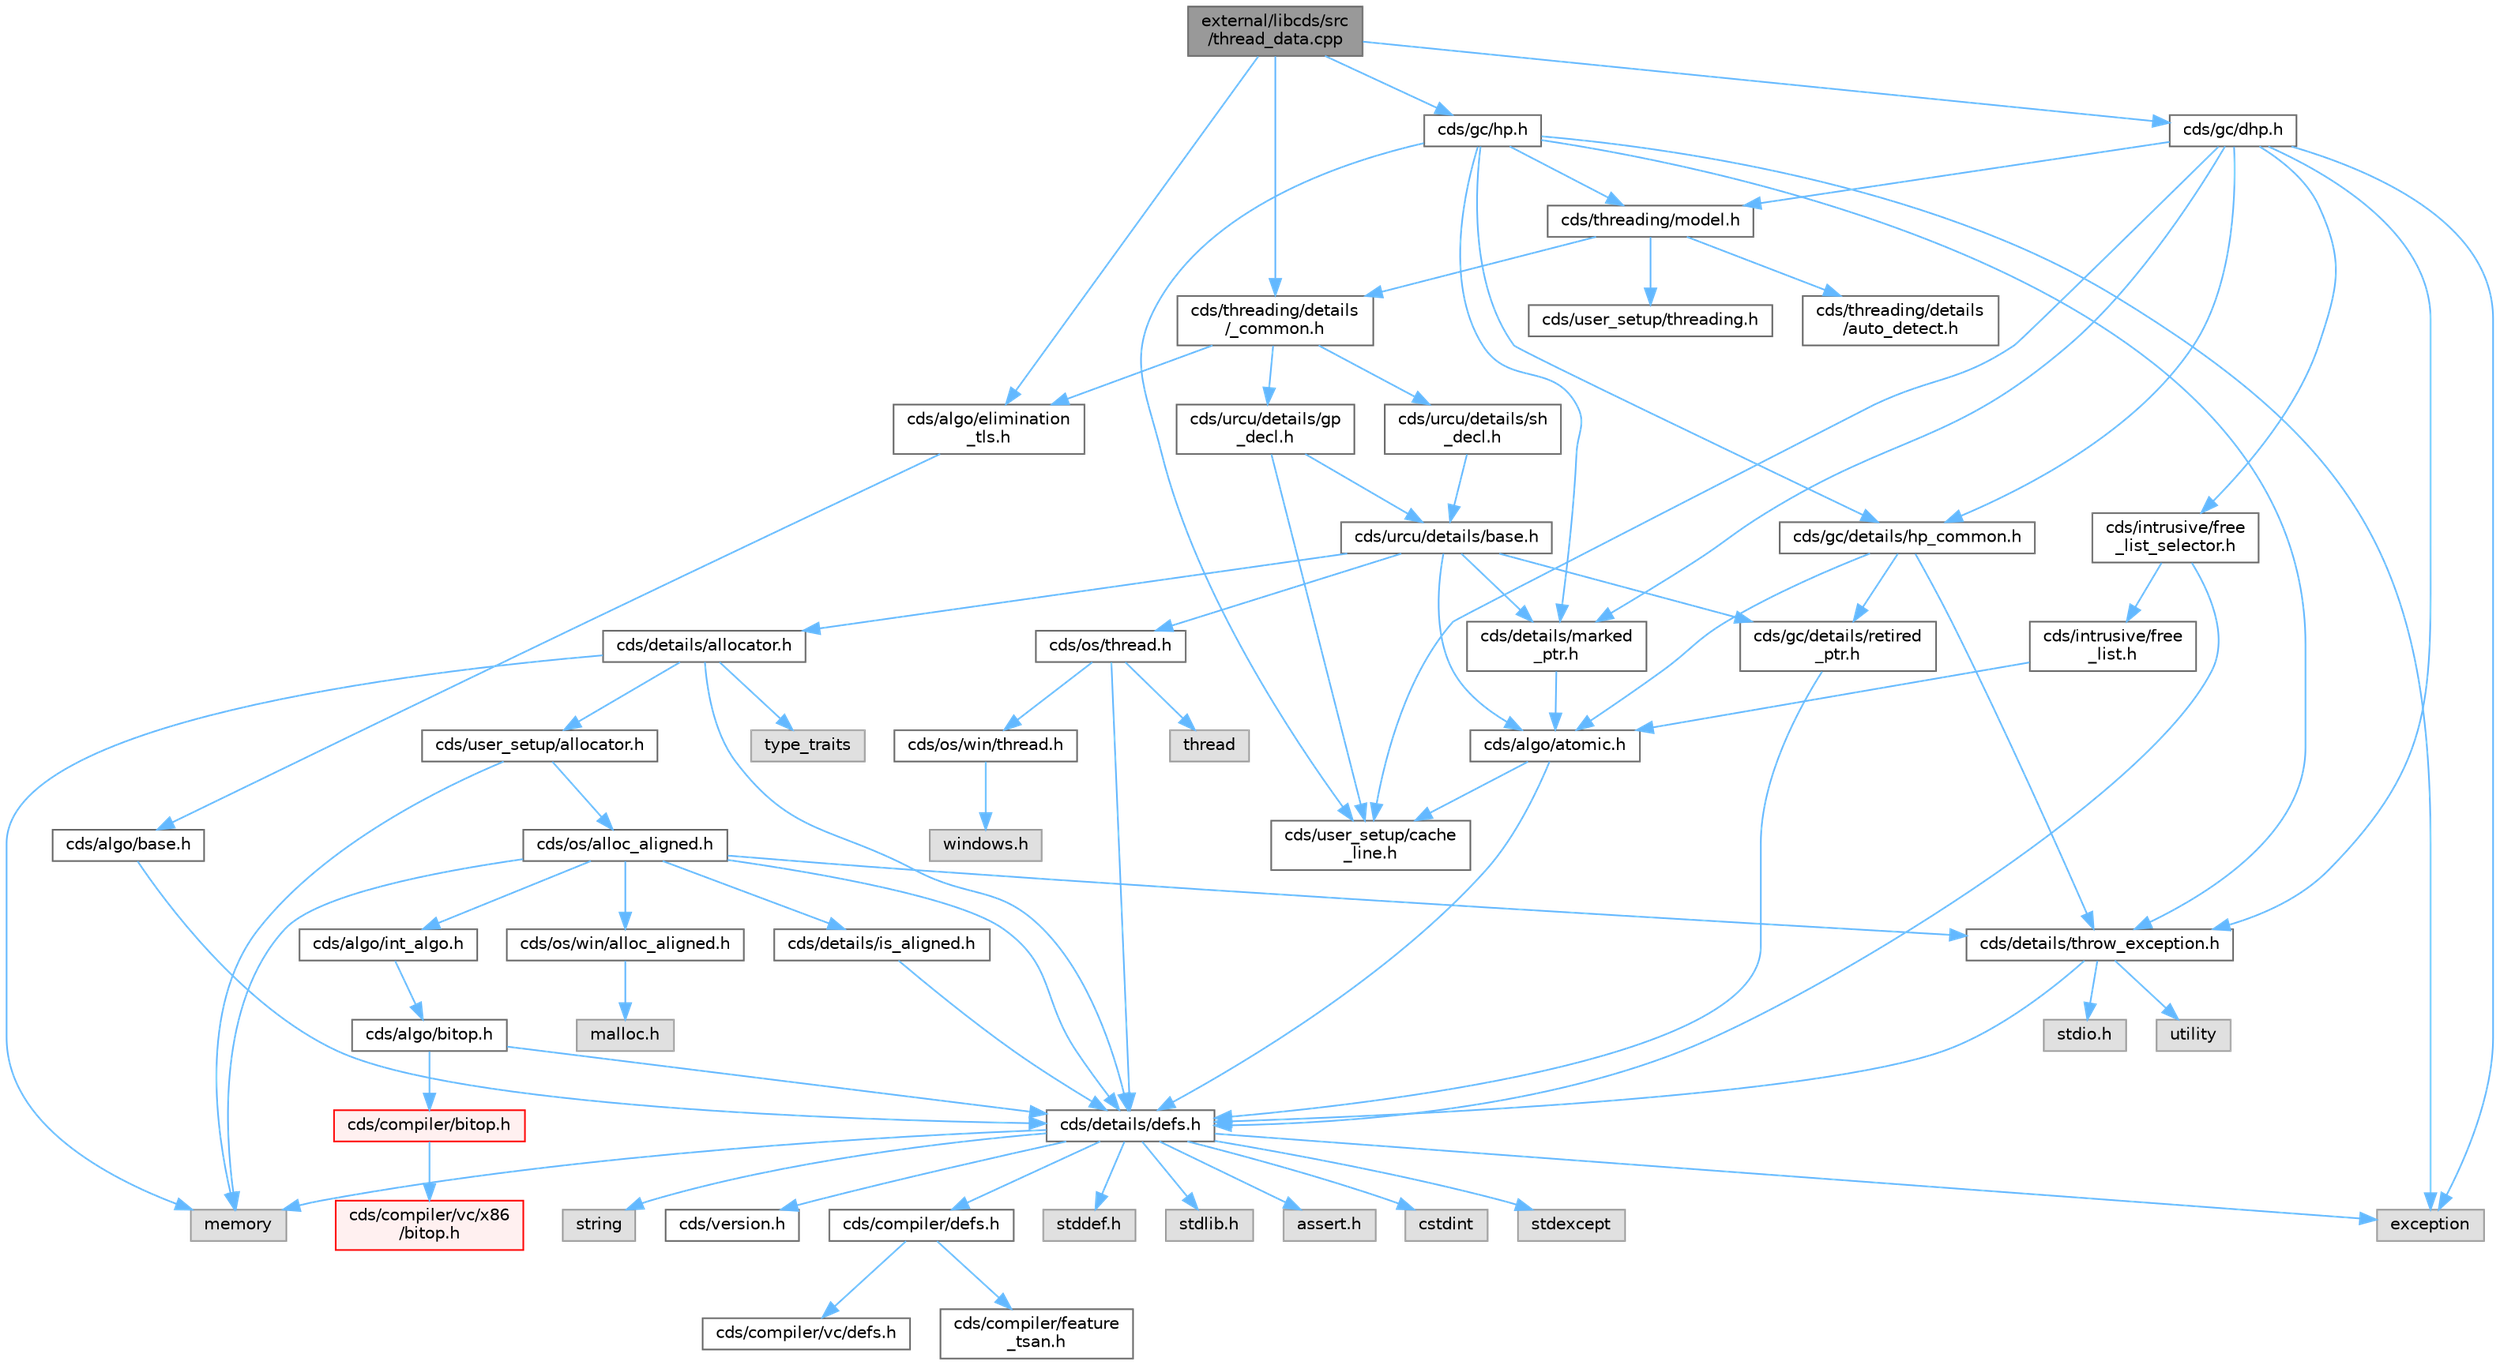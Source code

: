 digraph "external/libcds/src/thread_data.cpp"
{
 // LATEX_PDF_SIZE
  bgcolor="transparent";
  edge [fontname=Helvetica,fontsize=10,labelfontname=Helvetica,labelfontsize=10];
  node [fontname=Helvetica,fontsize=10,shape=box,height=0.2,width=0.4];
  Node1 [id="Node000001",label="external/libcds/src\l/thread_data.cpp",height=0.2,width=0.4,color="gray40", fillcolor="grey60", style="filled", fontcolor="black",tooltip=" "];
  Node1 -> Node2 [id="edge81_Node000001_Node000002",color="steelblue1",style="solid",tooltip=" "];
  Node2 [id="Node000002",label="cds/threading/details\l/_common.h",height=0.2,width=0.4,color="grey40", fillcolor="white", style="filled",URL="$__common_8h.html",tooltip=" "];
  Node2 -> Node3 [id="edge82_Node000002_Node000003",color="steelblue1",style="solid",tooltip=" "];
  Node3 [id="Node000003",label="cds/urcu/details/gp\l_decl.h",height=0.2,width=0.4,color="grey40", fillcolor="white", style="filled",URL="$gp__decl_8h.html",tooltip=" "];
  Node3 -> Node4 [id="edge83_Node000003_Node000004",color="steelblue1",style="solid",tooltip=" "];
  Node4 [id="Node000004",label="cds/urcu/details/base.h",height=0.2,width=0.4,color="grey40", fillcolor="white", style="filled",URL="$external_2libcds_2cds_2urcu_2details_2base_8h.html",tooltip=" "];
  Node4 -> Node5 [id="edge84_Node000004_Node000005",color="steelblue1",style="solid",tooltip=" "];
  Node5 [id="Node000005",label="cds/algo/atomic.h",height=0.2,width=0.4,color="grey40", fillcolor="white", style="filled",URL="$external_2libcds_2cds_2algo_2atomic_8h.html",tooltip=" "];
  Node5 -> Node6 [id="edge85_Node000005_Node000006",color="steelblue1",style="solid",tooltip=" "];
  Node6 [id="Node000006",label="cds/details/defs.h",height=0.2,width=0.4,color="grey40", fillcolor="white", style="filled",URL="$details_2defs_8h.html",tooltip=" "];
  Node6 -> Node7 [id="edge86_Node000006_Node000007",color="steelblue1",style="solid",tooltip=" "];
  Node7 [id="Node000007",label="stddef.h",height=0.2,width=0.4,color="grey60", fillcolor="#E0E0E0", style="filled",tooltip=" "];
  Node6 -> Node8 [id="edge87_Node000006_Node000008",color="steelblue1",style="solid",tooltip=" "];
  Node8 [id="Node000008",label="stdlib.h",height=0.2,width=0.4,color="grey60", fillcolor="#E0E0E0", style="filled",tooltip=" "];
  Node6 -> Node9 [id="edge88_Node000006_Node000009",color="steelblue1",style="solid",tooltip=" "];
  Node9 [id="Node000009",label="assert.h",height=0.2,width=0.4,color="grey60", fillcolor="#E0E0E0", style="filled",tooltip=" "];
  Node6 -> Node10 [id="edge89_Node000006_Node000010",color="steelblue1",style="solid",tooltip=" "];
  Node10 [id="Node000010",label="cstdint",height=0.2,width=0.4,color="grey60", fillcolor="#E0E0E0", style="filled",tooltip=" "];
  Node6 -> Node11 [id="edge90_Node000006_Node000011",color="steelblue1",style="solid",tooltip=" "];
  Node11 [id="Node000011",label="exception",height=0.2,width=0.4,color="grey60", fillcolor="#E0E0E0", style="filled",tooltip=" "];
  Node6 -> Node12 [id="edge91_Node000006_Node000012",color="steelblue1",style="solid",tooltip=" "];
  Node12 [id="Node000012",label="stdexcept",height=0.2,width=0.4,color="grey60", fillcolor="#E0E0E0", style="filled",tooltip=" "];
  Node6 -> Node13 [id="edge92_Node000006_Node000013",color="steelblue1",style="solid",tooltip=" "];
  Node13 [id="Node000013",label="string",height=0.2,width=0.4,color="grey60", fillcolor="#E0E0E0", style="filled",tooltip=" "];
  Node6 -> Node14 [id="edge93_Node000006_Node000014",color="steelblue1",style="solid",tooltip=" "];
  Node14 [id="Node000014",label="memory",height=0.2,width=0.4,color="grey60", fillcolor="#E0E0E0", style="filled",tooltip=" "];
  Node6 -> Node15 [id="edge94_Node000006_Node000015",color="steelblue1",style="solid",tooltip=" "];
  Node15 [id="Node000015",label="cds/version.h",height=0.2,width=0.4,color="grey40", fillcolor="white", style="filled",URL="$external_2libcds_2cds_2version_8h.html",tooltip=" "];
  Node6 -> Node16 [id="edge95_Node000006_Node000016",color="steelblue1",style="solid",tooltip=" "];
  Node16 [id="Node000016",label="cds/compiler/defs.h",height=0.2,width=0.4,color="grey40", fillcolor="white", style="filled",URL="$compiler_2defs_8h.html",tooltip=" "];
  Node16 -> Node17 [id="edge96_Node000016_Node000017",color="steelblue1",style="solid",tooltip=" "];
  Node17 [id="Node000017",label="cds/compiler/vc/defs.h",height=0.2,width=0.4,color="grey40", fillcolor="white", style="filled",URL="$compiler_2vc_2defs_8h.html",tooltip=" "];
  Node16 -> Node18 [id="edge97_Node000016_Node000018",color="steelblue1",style="solid",tooltip=" "];
  Node18 [id="Node000018",label="cds/compiler/feature\l_tsan.h",height=0.2,width=0.4,color="grey40", fillcolor="white", style="filled",URL="$feature__tsan_8h.html",tooltip=" "];
  Node5 -> Node19 [id="edge98_Node000005_Node000019",color="steelblue1",style="solid",tooltip=" "];
  Node19 [id="Node000019",label="cds/user_setup/cache\l_line.h",height=0.2,width=0.4,color="grey40", fillcolor="white", style="filled",URL="$cache__line_8h.html",tooltip="Cache-line size definition"];
  Node4 -> Node20 [id="edge99_Node000004_Node000020",color="steelblue1",style="solid",tooltip=" "];
  Node20 [id="Node000020",label="cds/gc/details/retired\l_ptr.h",height=0.2,width=0.4,color="grey40", fillcolor="white", style="filled",URL="$retired__ptr_8h.html",tooltip=" "];
  Node20 -> Node6 [id="edge100_Node000020_Node000006",color="steelblue1",style="solid",tooltip=" "];
  Node4 -> Node21 [id="edge101_Node000004_Node000021",color="steelblue1",style="solid",tooltip=" "];
  Node21 [id="Node000021",label="cds/details/allocator.h",height=0.2,width=0.4,color="grey40", fillcolor="white", style="filled",URL="$external_2libcds_2cds_2details_2allocator_8h.html",tooltip=" "];
  Node21 -> Node22 [id="edge102_Node000021_Node000022",color="steelblue1",style="solid",tooltip=" "];
  Node22 [id="Node000022",label="type_traits",height=0.2,width=0.4,color="grey60", fillcolor="#E0E0E0", style="filled",tooltip=" "];
  Node21 -> Node14 [id="edge103_Node000021_Node000014",color="steelblue1",style="solid",tooltip=" "];
  Node21 -> Node6 [id="edge104_Node000021_Node000006",color="steelblue1",style="solid",tooltip=" "];
  Node21 -> Node23 [id="edge105_Node000021_Node000023",color="steelblue1",style="solid",tooltip=" "];
  Node23 [id="Node000023",label="cds/user_setup/allocator.h",height=0.2,width=0.4,color="grey40", fillcolor="white", style="filled",URL="$external_2libcds_2cds_2user__setup_2allocator_8h.html",tooltip="Default implementation of allocator classes."];
  Node23 -> Node14 [id="edge106_Node000023_Node000014",color="steelblue1",style="solid",tooltip=" "];
  Node23 -> Node24 [id="edge107_Node000023_Node000024",color="steelblue1",style="solid",tooltip=" "];
  Node24 [id="Node000024",label="cds/os/alloc_aligned.h",height=0.2,width=0.4,color="grey40", fillcolor="white", style="filled",URL="$alloc__aligned_8h.html",tooltip=" "];
  Node24 -> Node6 [id="edge108_Node000024_Node000006",color="steelblue1",style="solid",tooltip=" "];
  Node24 -> Node25 [id="edge109_Node000024_Node000025",color="steelblue1",style="solid",tooltip=" "];
  Node25 [id="Node000025",label="cds/os/win/alloc_aligned.h",height=0.2,width=0.4,color="grey40", fillcolor="white", style="filled",URL="$win_2alloc__aligned_8h.html",tooltip=" "];
  Node25 -> Node26 [id="edge110_Node000025_Node000026",color="steelblue1",style="solid",tooltip=" "];
  Node26 [id="Node000026",label="malloc.h",height=0.2,width=0.4,color="grey60", fillcolor="#E0E0E0", style="filled",tooltip=" "];
  Node24 -> Node14 [id="edge111_Node000024_Node000014",color="steelblue1",style="solid",tooltip=" "];
  Node24 -> Node27 [id="edge112_Node000024_Node000027",color="steelblue1",style="solid",tooltip=" "];
  Node27 [id="Node000027",label="cds/details/is_aligned.h",height=0.2,width=0.4,color="grey40", fillcolor="white", style="filled",URL="$is__aligned_8h.html",tooltip=" "];
  Node27 -> Node6 [id="edge113_Node000027_Node000006",color="steelblue1",style="solid",tooltip=" "];
  Node24 -> Node28 [id="edge114_Node000024_Node000028",color="steelblue1",style="solid",tooltip=" "];
  Node28 [id="Node000028",label="cds/algo/int_algo.h",height=0.2,width=0.4,color="grey40", fillcolor="white", style="filled",URL="$int__algo_8h.html",tooltip=" "];
  Node28 -> Node29 [id="edge115_Node000028_Node000029",color="steelblue1",style="solid",tooltip=" "];
  Node29 [id="Node000029",label="cds/algo/bitop.h",height=0.2,width=0.4,color="grey40", fillcolor="white", style="filled",URL="$algo_2bitop_8h.html",tooltip=" "];
  Node29 -> Node6 [id="edge116_Node000029_Node000006",color="steelblue1",style="solid",tooltip=" "];
  Node29 -> Node30 [id="edge117_Node000029_Node000030",color="steelblue1",style="solid",tooltip=" "];
  Node30 [id="Node000030",label="cds/compiler/bitop.h",height=0.2,width=0.4,color="red", fillcolor="#FFF0F0", style="filled",URL="$compiler_2bitop_8h.html",tooltip=" "];
  Node30 -> Node31 [id="edge118_Node000030_Node000031",color="steelblue1",style="solid",tooltip=" "];
  Node31 [id="Node000031",label="cds/compiler/vc/x86\l/bitop.h",height=0.2,width=0.4,color="red", fillcolor="#FFF0F0", style="filled",URL="$compiler_2vc_2x86_2bitop_8h.html",tooltip=" "];
  Node24 -> Node36 [id="edge119_Node000024_Node000036",color="steelblue1",style="solid",tooltip=" "];
  Node36 [id="Node000036",label="cds/details/throw_exception.h",height=0.2,width=0.4,color="grey40", fillcolor="white", style="filled",URL="$throw__exception_8h.html",tooltip=" "];
  Node36 -> Node6 [id="edge120_Node000036_Node000006",color="steelblue1",style="solid",tooltip=" "];
  Node36 -> Node37 [id="edge121_Node000036_Node000037",color="steelblue1",style="solid",tooltip=" "];
  Node37 [id="Node000037",label="stdio.h",height=0.2,width=0.4,color="grey60", fillcolor="#E0E0E0", style="filled",tooltip=" "];
  Node36 -> Node38 [id="edge122_Node000036_Node000038",color="steelblue1",style="solid",tooltip=" "];
  Node38 [id="Node000038",label="utility",height=0.2,width=0.4,color="grey60", fillcolor="#E0E0E0", style="filled",tooltip=" "];
  Node4 -> Node39 [id="edge123_Node000004_Node000039",color="steelblue1",style="solid",tooltip=" "];
  Node39 [id="Node000039",label="cds/os/thread.h",height=0.2,width=0.4,color="grey40", fillcolor="white", style="filled",URL="$cds_2os_2thread_8h.html",tooltip=" "];
  Node39 -> Node33 [id="edge124_Node000039_Node000033",color="steelblue1",style="solid",tooltip=" "];
  Node33 [id="Node000033",label="thread",height=0.2,width=0.4,color="grey60", fillcolor="#E0E0E0", style="filled",tooltip=" "];
  Node39 -> Node6 [id="edge125_Node000039_Node000006",color="steelblue1",style="solid",tooltip=" "];
  Node39 -> Node40 [id="edge126_Node000039_Node000040",color="steelblue1",style="solid",tooltip=" "];
  Node40 [id="Node000040",label="cds/os/win/thread.h",height=0.2,width=0.4,color="grey40", fillcolor="white", style="filled",URL="$cds_2os_2win_2thread_8h.html",tooltip=" "];
  Node40 -> Node41 [id="edge127_Node000040_Node000041",color="steelblue1",style="solid",tooltip=" "];
  Node41 [id="Node000041",label="windows.h",height=0.2,width=0.4,color="grey60", fillcolor="#E0E0E0", style="filled",tooltip=" "];
  Node4 -> Node42 [id="edge128_Node000004_Node000042",color="steelblue1",style="solid",tooltip=" "];
  Node42 [id="Node000042",label="cds/details/marked\l_ptr.h",height=0.2,width=0.4,color="grey40", fillcolor="white", style="filled",URL="$marked__ptr_8h.html",tooltip=" "];
  Node42 -> Node5 [id="edge129_Node000042_Node000005",color="steelblue1",style="solid",tooltip=" "];
  Node3 -> Node19 [id="edge130_Node000003_Node000019",color="steelblue1",style="solid",tooltip=" "];
  Node2 -> Node43 [id="edge131_Node000002_Node000043",color="steelblue1",style="solid",tooltip=" "];
  Node43 [id="Node000043",label="cds/urcu/details/sh\l_decl.h",height=0.2,width=0.4,color="grey40", fillcolor="white", style="filled",URL="$sh__decl_8h.html",tooltip=" "];
  Node43 -> Node4 [id="edge132_Node000043_Node000004",color="steelblue1",style="solid",tooltip=" "];
  Node2 -> Node44 [id="edge133_Node000002_Node000044",color="steelblue1",style="solid",tooltip=" "];
  Node44 [id="Node000044",label="cds/algo/elimination\l_tls.h",height=0.2,width=0.4,color="grey40", fillcolor="white", style="filled",URL="$elimination__tls_8h.html",tooltip=" "];
  Node44 -> Node45 [id="edge134_Node000044_Node000045",color="steelblue1",style="solid",tooltip=" "];
  Node45 [id="Node000045",label="cds/algo/base.h",height=0.2,width=0.4,color="grey40", fillcolor="white", style="filled",URL="$external_2libcds_2cds_2algo_2base_8h.html",tooltip=" "];
  Node45 -> Node6 [id="edge135_Node000045_Node000006",color="steelblue1",style="solid",tooltip=" "];
  Node1 -> Node46 [id="edge136_Node000001_Node000046",color="steelblue1",style="solid",tooltip=" "];
  Node46 [id="Node000046",label="cds/gc/hp.h",height=0.2,width=0.4,color="grey40", fillcolor="white", style="filled",URL="$hp_8h.html",tooltip=" "];
  Node46 -> Node11 [id="edge137_Node000046_Node000011",color="steelblue1",style="solid",tooltip=" "];
  Node46 -> Node47 [id="edge138_Node000046_Node000047",color="steelblue1",style="solid",tooltip=" "];
  Node47 [id="Node000047",label="cds/gc/details/hp_common.h",height=0.2,width=0.4,color="grey40", fillcolor="white", style="filled",URL="$hp__common_8h.html",tooltip=" "];
  Node47 -> Node5 [id="edge139_Node000047_Node000005",color="steelblue1",style="solid",tooltip=" "];
  Node47 -> Node20 [id="edge140_Node000047_Node000020",color="steelblue1",style="solid",tooltip=" "];
  Node47 -> Node36 [id="edge141_Node000047_Node000036",color="steelblue1",style="solid",tooltip=" "];
  Node46 -> Node48 [id="edge142_Node000046_Node000048",color="steelblue1",style="solid",tooltip=" "];
  Node48 [id="Node000048",label="cds/threading/model.h",height=0.2,width=0.4,color="grey40", fillcolor="white", style="filled",URL="$model_8h.html",tooltip=" "];
  Node48 -> Node2 [id="edge143_Node000048_Node000002",color="steelblue1",style="solid",tooltip=" "];
  Node48 -> Node49 [id="edge144_Node000048_Node000049",color="steelblue1",style="solid",tooltip=" "];
  Node49 [id="Node000049",label="cds/user_setup/threading.h",height=0.2,width=0.4,color="grey40", fillcolor="white", style="filled",URL="$external_2libcds_2cds_2user__setup_2threading_8h.html",tooltip=" "];
  Node48 -> Node50 [id="edge145_Node000048_Node000050",color="steelblue1",style="solid",tooltip=" "];
  Node50 [id="Node000050",label="cds/threading/details\l/auto_detect.h",height=0.2,width=0.4,color="grey40", fillcolor="white", style="filled",URL="$auto__detect_8h.html",tooltip=" "];
  Node46 -> Node36 [id="edge146_Node000046_Node000036",color="steelblue1",style="solid",tooltip=" "];
  Node46 -> Node42 [id="edge147_Node000046_Node000042",color="steelblue1",style="solid",tooltip=" "];
  Node46 -> Node19 [id="edge148_Node000046_Node000019",color="steelblue1",style="solid",tooltip=" "];
  Node1 -> Node51 [id="edge149_Node000001_Node000051",color="steelblue1",style="solid",tooltip=" "];
  Node51 [id="Node000051",label="cds/gc/dhp.h",height=0.2,width=0.4,color="grey40", fillcolor="white", style="filled",URL="$dhp_8h.html",tooltip=" "];
  Node51 -> Node11 [id="edge150_Node000051_Node000011",color="steelblue1",style="solid",tooltip=" "];
  Node51 -> Node47 [id="edge151_Node000051_Node000047",color="steelblue1",style="solid",tooltip=" "];
  Node51 -> Node48 [id="edge152_Node000051_Node000048",color="steelblue1",style="solid",tooltip=" "];
  Node51 -> Node52 [id="edge153_Node000051_Node000052",color="steelblue1",style="solid",tooltip=" "];
  Node52 [id="Node000052",label="cds/intrusive/free\l_list_selector.h",height=0.2,width=0.4,color="grey40", fillcolor="white", style="filled",URL="$free__list__selector_8h.html",tooltip=" "];
  Node52 -> Node6 [id="edge154_Node000052_Node000006",color="steelblue1",style="solid",tooltip=" "];
  Node52 -> Node53 [id="edge155_Node000052_Node000053",color="steelblue1",style="solid",tooltip=" "];
  Node53 [id="Node000053",label="cds/intrusive/free\l_list.h",height=0.2,width=0.4,color="grey40", fillcolor="white", style="filled",URL="$free__list_8h.html",tooltip=" "];
  Node53 -> Node5 [id="edge156_Node000053_Node000005",color="steelblue1",style="solid",tooltip=" "];
  Node51 -> Node36 [id="edge157_Node000051_Node000036",color="steelblue1",style="solid",tooltip=" "];
  Node51 -> Node42 [id="edge158_Node000051_Node000042",color="steelblue1",style="solid",tooltip=" "];
  Node51 -> Node19 [id="edge159_Node000051_Node000019",color="steelblue1",style="solid",tooltip=" "];
  Node1 -> Node44 [id="edge160_Node000001_Node000044",color="steelblue1",style="solid",tooltip=" "];
}
